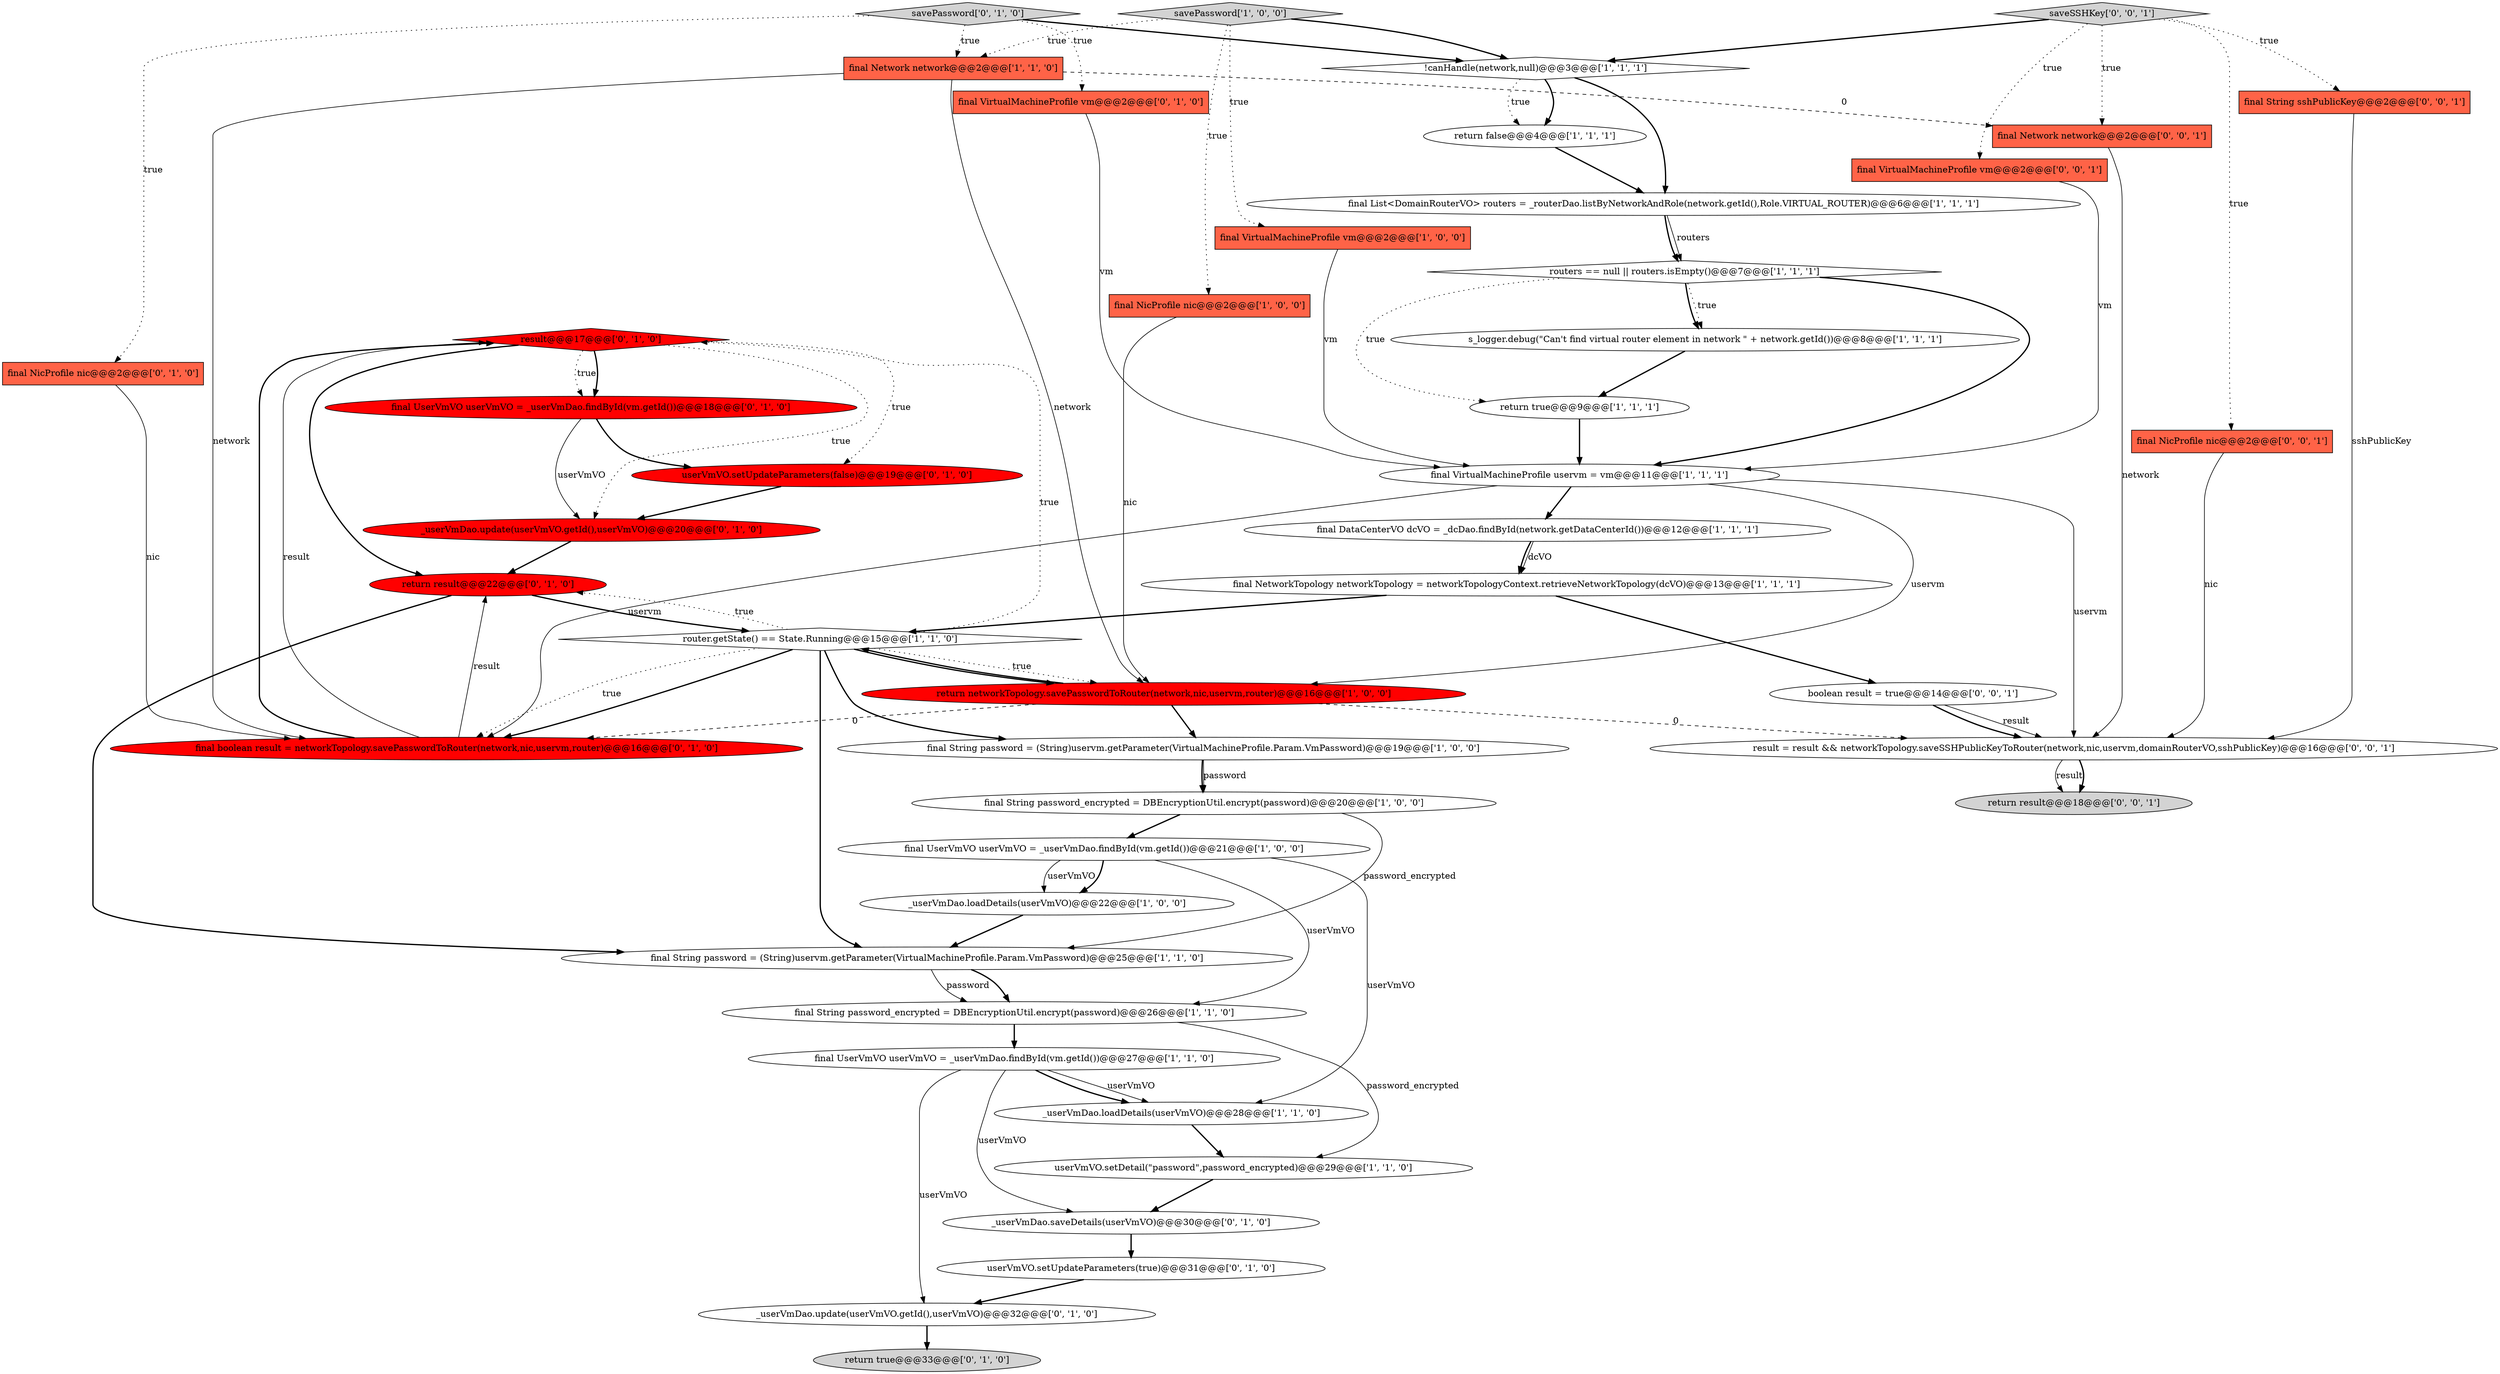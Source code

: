 digraph {
36 [style = filled, label = "result@@@17@@@['0', '1', '0']", fillcolor = red, shape = diamond image = "AAA1AAABBB2BBB"];
43 [style = filled, label = "result = result && networkTopology.saveSSHPublicKeyToRouter(network,nic,uservm,domainRouterVO,sshPublicKey)@@@16@@@['0', '0', '1']", fillcolor = white, shape = ellipse image = "AAA0AAABBB3BBB"];
0 [style = filled, label = "final NicProfile nic@@@2@@@['1', '0', '0']", fillcolor = tomato, shape = box image = "AAA0AAABBB1BBB"];
23 [style = filled, label = "router.getState() == State.Running@@@15@@@['1', '1', '0']", fillcolor = white, shape = diamond image = "AAA0AAABBB1BBB"];
32 [style = filled, label = "final UserVmVO userVmVO = _userVmDao.findById(vm.getId())@@@18@@@['0', '1', '0']", fillcolor = red, shape = ellipse image = "AAA1AAABBB2BBB"];
20 [style = filled, label = "final DataCenterVO dcVO = _dcDao.findById(network.getDataCenterId())@@@12@@@['1', '1', '1']", fillcolor = white, shape = ellipse image = "AAA0AAABBB1BBB"];
19 [style = filled, label = "_userVmDao.loadDetails(userVmVO)@@@28@@@['1', '1', '0']", fillcolor = white, shape = ellipse image = "AAA0AAABBB1BBB"];
8 [style = filled, label = "final UserVmVO userVmVO = _userVmDao.findById(vm.getId())@@@27@@@['1', '1', '0']", fillcolor = white, shape = ellipse image = "AAA0AAABBB1BBB"];
40 [style = filled, label = "final String sshPublicKey@@@2@@@['0', '0', '1']", fillcolor = tomato, shape = box image = "AAA0AAABBB3BBB"];
41 [style = filled, label = "return result@@@18@@@['0', '0', '1']", fillcolor = lightgray, shape = ellipse image = "AAA0AAABBB3BBB"];
3 [style = filled, label = "final UserVmVO userVmVO = _userVmDao.findById(vm.getId())@@@21@@@['1', '0', '0']", fillcolor = white, shape = ellipse image = "AAA0AAABBB1BBB"];
7 [style = filled, label = "final VirtualMachineProfile vm@@@2@@@['1', '0', '0']", fillcolor = tomato, shape = box image = "AAA0AAABBB1BBB"];
1 [style = filled, label = "final String password_encrypted = DBEncryptionUtil.encrypt(password)@@@26@@@['1', '1', '0']", fillcolor = white, shape = ellipse image = "AAA0AAABBB1BBB"];
33 [style = filled, label = "final boolean result = networkTopology.savePasswordToRouter(network,nic,uservm,router)@@@16@@@['0', '1', '0']", fillcolor = red, shape = ellipse image = "AAA1AAABBB2BBB"];
11 [style = filled, label = "final Network network@@@2@@@['1', '1', '0']", fillcolor = tomato, shape = box image = "AAA0AAABBB1BBB"];
14 [style = filled, label = "final String password_encrypted = DBEncryptionUtil.encrypt(password)@@@20@@@['1', '0', '0']", fillcolor = white, shape = ellipse image = "AAA0AAABBB1BBB"];
26 [style = filled, label = "final NicProfile nic@@@2@@@['0', '1', '0']", fillcolor = tomato, shape = box image = "AAA0AAABBB2BBB"];
39 [style = filled, label = "saveSSHKey['0', '0', '1']", fillcolor = lightgray, shape = diamond image = "AAA0AAABBB3BBB"];
21 [style = filled, label = "_userVmDao.loadDetails(userVmVO)@@@22@@@['1', '0', '0']", fillcolor = white, shape = ellipse image = "AAA0AAABBB1BBB"];
31 [style = filled, label = "userVmVO.setUpdateParameters(false)@@@19@@@['0', '1', '0']", fillcolor = red, shape = ellipse image = "AAA1AAABBB2BBB"];
38 [style = filled, label = "final VirtualMachineProfile vm@@@2@@@['0', '0', '1']", fillcolor = tomato, shape = box image = "AAA0AAABBB3BBB"];
5 [style = filled, label = "return true@@@9@@@['1', '1', '1']", fillcolor = white, shape = ellipse image = "AAA0AAABBB1BBB"];
18 [style = filled, label = "routers == null || routers.isEmpty()@@@7@@@['1', '1', '1']", fillcolor = white, shape = diamond image = "AAA0AAABBB1BBB"];
30 [style = filled, label = "userVmVO.setUpdateParameters(true)@@@31@@@['0', '1', '0']", fillcolor = white, shape = ellipse image = "AAA0AAABBB2BBB"];
29 [style = filled, label = "return result@@@22@@@['0', '1', '0']", fillcolor = red, shape = ellipse image = "AAA1AAABBB2BBB"];
4 [style = filled, label = "userVmVO.setDetail(\"password\",password_encrypted)@@@29@@@['1', '1', '0']", fillcolor = white, shape = ellipse image = "AAA0AAABBB1BBB"];
10 [style = filled, label = "savePassword['1', '0', '0']", fillcolor = lightgray, shape = diamond image = "AAA0AAABBB1BBB"];
16 [style = filled, label = "final VirtualMachineProfile uservm = vm@@@11@@@['1', '1', '1']", fillcolor = white, shape = ellipse image = "AAA0AAABBB1BBB"];
6 [style = filled, label = "final String password = (String)uservm.getParameter(VirtualMachineProfile.Param.VmPassword)@@@25@@@['1', '1', '0']", fillcolor = white, shape = ellipse image = "AAA0AAABBB1BBB"];
9 [style = filled, label = "return networkTopology.savePasswordToRouter(network,nic,uservm,router)@@@16@@@['1', '0', '0']", fillcolor = red, shape = ellipse image = "AAA1AAABBB1BBB"];
15 [style = filled, label = "final String password = (String)uservm.getParameter(VirtualMachineProfile.Param.VmPassword)@@@19@@@['1', '0', '0']", fillcolor = white, shape = ellipse image = "AAA0AAABBB1BBB"];
24 [style = filled, label = "_userVmDao.update(userVmVO.getId(),userVmVO)@@@20@@@['0', '1', '0']", fillcolor = red, shape = ellipse image = "AAA1AAABBB2BBB"];
27 [style = filled, label = "final VirtualMachineProfile vm@@@2@@@['0', '1', '0']", fillcolor = tomato, shape = box image = "AAA0AAABBB2BBB"];
35 [style = filled, label = "_userVmDao.saveDetails(userVmVO)@@@30@@@['0', '1', '0']", fillcolor = white, shape = ellipse image = "AAA0AAABBB2BBB"];
22 [style = filled, label = "s_logger.debug(\"Can't find virtual router element in network \" + network.getId())@@@8@@@['1', '1', '1']", fillcolor = white, shape = ellipse image = "AAA0AAABBB1BBB"];
12 [style = filled, label = "!canHandle(network,null)@@@3@@@['1', '1', '1']", fillcolor = white, shape = diamond image = "AAA0AAABBB1BBB"];
25 [style = filled, label = "return true@@@33@@@['0', '1', '0']", fillcolor = lightgray, shape = ellipse image = "AAA0AAABBB2BBB"];
34 [style = filled, label = "savePassword['0', '1', '0']", fillcolor = lightgray, shape = diamond image = "AAA0AAABBB2BBB"];
37 [style = filled, label = "final NicProfile nic@@@2@@@['0', '0', '1']", fillcolor = tomato, shape = box image = "AAA0AAABBB3BBB"];
44 [style = filled, label = "boolean result = true@@@14@@@['0', '0', '1']", fillcolor = white, shape = ellipse image = "AAA0AAABBB3BBB"];
13 [style = filled, label = "final NetworkTopology networkTopology = networkTopologyContext.retrieveNetworkTopology(dcVO)@@@13@@@['1', '1', '1']", fillcolor = white, shape = ellipse image = "AAA0AAABBB1BBB"];
28 [style = filled, label = "_userVmDao.update(userVmVO.getId(),userVmVO)@@@32@@@['0', '1', '0']", fillcolor = white, shape = ellipse image = "AAA0AAABBB2BBB"];
17 [style = filled, label = "return false@@@4@@@['1', '1', '1']", fillcolor = white, shape = ellipse image = "AAA0AAABBB1BBB"];
42 [style = filled, label = "final Network network@@@2@@@['0', '0', '1']", fillcolor = tomato, shape = box image = "AAA0AAABBB3BBB"];
2 [style = filled, label = "final List<DomainRouterVO> routers = _routerDao.listByNetworkAndRole(network.getId(),Role.VIRTUAL_ROUTER)@@@6@@@['1', '1', '1']", fillcolor = white, shape = ellipse image = "AAA0AAABBB1BBB"];
14->3 [style = bold, label=""];
36->29 [style = bold, label=""];
39->42 [style = dotted, label="true"];
8->19 [style = solid, label="userVmVO"];
33->36 [style = solid, label="result"];
34->26 [style = dotted, label="true"];
29->6 [style = bold, label=""];
12->2 [style = bold, label=""];
18->22 [style = bold, label=""];
23->33 [style = bold, label=""];
34->27 [style = dotted, label="true"];
30->28 [style = bold, label=""];
10->12 [style = bold, label=""];
20->13 [style = solid, label="dcVO"];
28->25 [style = bold, label=""];
16->9 [style = solid, label="uservm"];
37->43 [style = solid, label="nic"];
23->29 [style = dotted, label="true"];
36->24 [style = dotted, label="true"];
43->41 [style = solid, label="result"];
12->17 [style = dotted, label="true"];
27->16 [style = solid, label="vm"];
32->24 [style = solid, label="userVmVO"];
2->18 [style = bold, label=""];
29->23 [style = bold, label=""];
42->43 [style = solid, label="network"];
22->5 [style = bold, label=""];
36->31 [style = dotted, label="true"];
23->9 [style = dotted, label="true"];
17->2 [style = bold, label=""];
8->28 [style = solid, label="userVmVO"];
33->36 [style = bold, label=""];
14->6 [style = solid, label="password_encrypted"];
39->12 [style = bold, label=""];
10->0 [style = dotted, label="true"];
39->40 [style = dotted, label="true"];
18->5 [style = dotted, label="true"];
11->42 [style = dashed, label="0"];
23->33 [style = dotted, label="true"];
16->20 [style = bold, label=""];
32->31 [style = bold, label=""];
11->33 [style = solid, label="network"];
20->13 [style = bold, label=""];
1->8 [style = bold, label=""];
15->14 [style = bold, label=""];
31->24 [style = bold, label=""];
3->21 [style = solid, label="userVmVO"];
34->11 [style = dotted, label="true"];
12->17 [style = bold, label=""];
23->15 [style = bold, label=""];
36->32 [style = dotted, label="true"];
9->43 [style = dashed, label="0"];
5->16 [style = bold, label=""];
6->1 [style = bold, label=""];
39->37 [style = dotted, label="true"];
10->11 [style = dotted, label="true"];
23->6 [style = bold, label=""];
1->4 [style = solid, label="password_encrypted"];
3->1 [style = solid, label="userVmVO"];
23->36 [style = dotted, label="true"];
3->21 [style = bold, label=""];
43->41 [style = bold, label=""];
35->30 [style = bold, label=""];
18->16 [style = bold, label=""];
18->22 [style = dotted, label="true"];
7->16 [style = solid, label="vm"];
8->35 [style = solid, label="userVmVO"];
2->18 [style = solid, label="routers"];
4->35 [style = bold, label=""];
44->43 [style = solid, label="result"];
21->6 [style = bold, label=""];
3->19 [style = solid, label="userVmVO"];
16->33 [style = solid, label="uservm"];
11->9 [style = solid, label="network"];
8->19 [style = bold, label=""];
39->38 [style = dotted, label="true"];
13->44 [style = bold, label=""];
36->32 [style = bold, label=""];
38->16 [style = solid, label="vm"];
24->29 [style = bold, label=""];
16->43 [style = solid, label="uservm"];
34->12 [style = bold, label=""];
15->14 [style = solid, label="password"];
33->29 [style = solid, label="result"];
44->43 [style = bold, label=""];
9->33 [style = dashed, label="0"];
9->23 [style = bold, label=""];
40->43 [style = solid, label="sshPublicKey"];
26->33 [style = solid, label="nic"];
9->15 [style = bold, label=""];
13->23 [style = bold, label=""];
19->4 [style = bold, label=""];
0->9 [style = solid, label="nic"];
23->9 [style = bold, label=""];
6->1 [style = solid, label="password"];
10->7 [style = dotted, label="true"];
}
